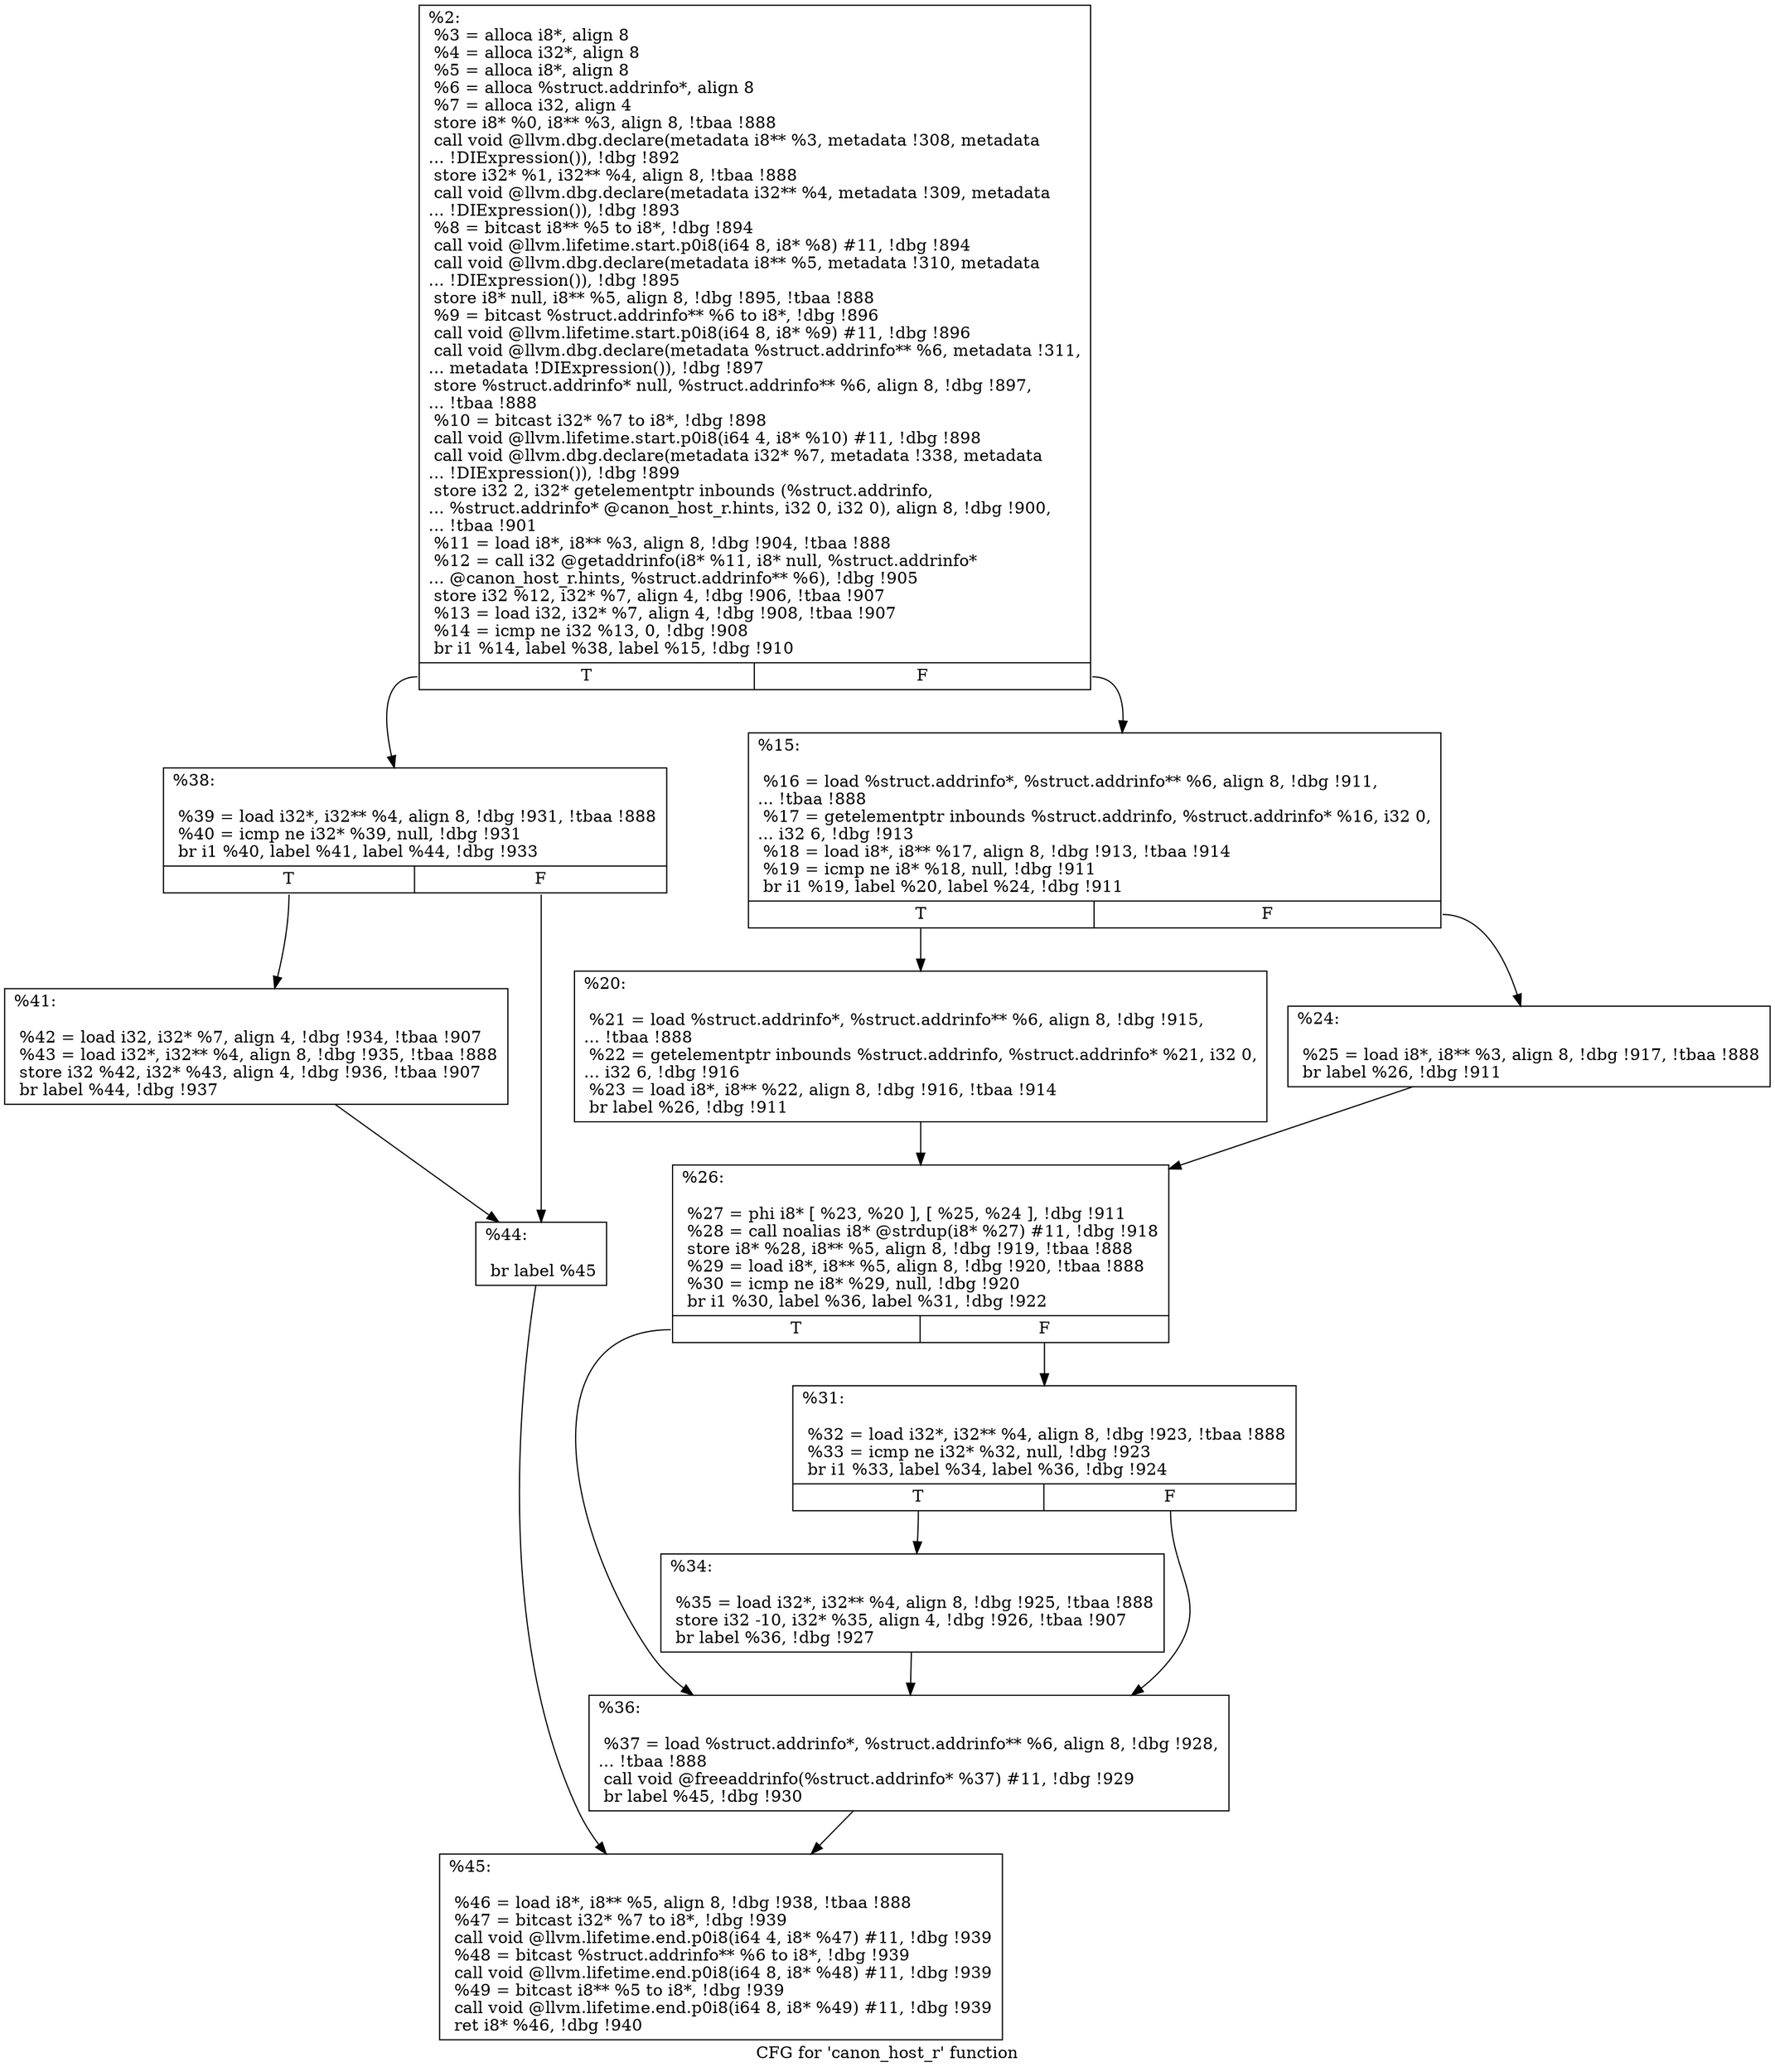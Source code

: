 digraph "CFG for 'canon_host_r' function" {
	label="CFG for 'canon_host_r' function";

	Node0x108a940 [shape=record,label="{%2:\l  %3 = alloca i8*, align 8\l  %4 = alloca i32*, align 8\l  %5 = alloca i8*, align 8\l  %6 = alloca %struct.addrinfo*, align 8\l  %7 = alloca i32, align 4\l  store i8* %0, i8** %3, align 8, !tbaa !888\l  call void @llvm.dbg.declare(metadata i8** %3, metadata !308, metadata\l... !DIExpression()), !dbg !892\l  store i32* %1, i32** %4, align 8, !tbaa !888\l  call void @llvm.dbg.declare(metadata i32** %4, metadata !309, metadata\l... !DIExpression()), !dbg !893\l  %8 = bitcast i8** %5 to i8*, !dbg !894\l  call void @llvm.lifetime.start.p0i8(i64 8, i8* %8) #11, !dbg !894\l  call void @llvm.dbg.declare(metadata i8** %5, metadata !310, metadata\l... !DIExpression()), !dbg !895\l  store i8* null, i8** %5, align 8, !dbg !895, !tbaa !888\l  %9 = bitcast %struct.addrinfo** %6 to i8*, !dbg !896\l  call void @llvm.lifetime.start.p0i8(i64 8, i8* %9) #11, !dbg !896\l  call void @llvm.dbg.declare(metadata %struct.addrinfo** %6, metadata !311,\l... metadata !DIExpression()), !dbg !897\l  store %struct.addrinfo* null, %struct.addrinfo** %6, align 8, !dbg !897,\l... !tbaa !888\l  %10 = bitcast i32* %7 to i8*, !dbg !898\l  call void @llvm.lifetime.start.p0i8(i64 4, i8* %10) #11, !dbg !898\l  call void @llvm.dbg.declare(metadata i32* %7, metadata !338, metadata\l... !DIExpression()), !dbg !899\l  store i32 2, i32* getelementptr inbounds (%struct.addrinfo,\l... %struct.addrinfo* @canon_host_r.hints, i32 0, i32 0), align 8, !dbg !900,\l... !tbaa !901\l  %11 = load i8*, i8** %3, align 8, !dbg !904, !tbaa !888\l  %12 = call i32 @getaddrinfo(i8* %11, i8* null, %struct.addrinfo*\l... @canon_host_r.hints, %struct.addrinfo** %6), !dbg !905\l  store i32 %12, i32* %7, align 4, !dbg !906, !tbaa !907\l  %13 = load i32, i32* %7, align 4, !dbg !908, !tbaa !907\l  %14 = icmp ne i32 %13, 0, !dbg !908\l  br i1 %14, label %38, label %15, !dbg !910\l|{<s0>T|<s1>F}}"];
	Node0x108a940:s0 -> Node0x10c1130;
	Node0x108a940:s1 -> Node0x10c0f00;
	Node0x10c0f00 [shape=record,label="{%15:\l\l  %16 = load %struct.addrinfo*, %struct.addrinfo** %6, align 8, !dbg !911,\l... !tbaa !888\l  %17 = getelementptr inbounds %struct.addrinfo, %struct.addrinfo* %16, i32 0,\l... i32 6, !dbg !913\l  %18 = load i8*, i8** %17, align 8, !dbg !913, !tbaa !914\l  %19 = icmp ne i8* %18, null, !dbg !911\l  br i1 %19, label %20, label %24, !dbg !911\l|{<s0>T|<s1>F}}"];
	Node0x10c0f00:s0 -> Node0x10c0f50;
	Node0x10c0f00:s1 -> Node0x10c0fa0;
	Node0x10c0f50 [shape=record,label="{%20:\l\l  %21 = load %struct.addrinfo*, %struct.addrinfo** %6, align 8, !dbg !915,\l... !tbaa !888\l  %22 = getelementptr inbounds %struct.addrinfo, %struct.addrinfo* %21, i32 0,\l... i32 6, !dbg !916\l  %23 = load i8*, i8** %22, align 8, !dbg !916, !tbaa !914\l  br label %26, !dbg !911\l}"];
	Node0x10c0f50 -> Node0x10c0ff0;
	Node0x10c0fa0 [shape=record,label="{%24:\l\l  %25 = load i8*, i8** %3, align 8, !dbg !917, !tbaa !888\l  br label %26, !dbg !911\l}"];
	Node0x10c0fa0 -> Node0x10c0ff0;
	Node0x10c0ff0 [shape=record,label="{%26:\l\l  %27 = phi i8* [ %23, %20 ], [ %25, %24 ], !dbg !911\l  %28 = call noalias i8* @strdup(i8* %27) #11, !dbg !918\l  store i8* %28, i8** %5, align 8, !dbg !919, !tbaa !888\l  %29 = load i8*, i8** %5, align 8, !dbg !920, !tbaa !888\l  %30 = icmp ne i8* %29, null, !dbg !920\l  br i1 %30, label %36, label %31, !dbg !922\l|{<s0>T|<s1>F}}"];
	Node0x10c0ff0:s0 -> Node0x10c10e0;
	Node0x10c0ff0:s1 -> Node0x10c1040;
	Node0x10c1040 [shape=record,label="{%31:\l\l  %32 = load i32*, i32** %4, align 8, !dbg !923, !tbaa !888\l  %33 = icmp ne i32* %32, null, !dbg !923\l  br i1 %33, label %34, label %36, !dbg !924\l|{<s0>T|<s1>F}}"];
	Node0x10c1040:s0 -> Node0x10c1090;
	Node0x10c1040:s1 -> Node0x10c10e0;
	Node0x10c1090 [shape=record,label="{%34:\l\l  %35 = load i32*, i32** %4, align 8, !dbg !925, !tbaa !888\l  store i32 -10, i32* %35, align 4, !dbg !926, !tbaa !907\l  br label %36, !dbg !927\l}"];
	Node0x10c1090 -> Node0x10c10e0;
	Node0x10c10e0 [shape=record,label="{%36:\l\l  %37 = load %struct.addrinfo*, %struct.addrinfo** %6, align 8, !dbg !928,\l... !tbaa !888\l  call void @freeaddrinfo(%struct.addrinfo* %37) #11, !dbg !929\l  br label %45, !dbg !930\l}"];
	Node0x10c10e0 -> Node0x10c1220;
	Node0x10c1130 [shape=record,label="{%38:\l\l  %39 = load i32*, i32** %4, align 8, !dbg !931, !tbaa !888\l  %40 = icmp ne i32* %39, null, !dbg !931\l  br i1 %40, label %41, label %44, !dbg !933\l|{<s0>T|<s1>F}}"];
	Node0x10c1130:s0 -> Node0x10c1180;
	Node0x10c1130:s1 -> Node0x10c11d0;
	Node0x10c1180 [shape=record,label="{%41:\l\l  %42 = load i32, i32* %7, align 4, !dbg !934, !tbaa !907\l  %43 = load i32*, i32** %4, align 8, !dbg !935, !tbaa !888\l  store i32 %42, i32* %43, align 4, !dbg !936, !tbaa !907\l  br label %44, !dbg !937\l}"];
	Node0x10c1180 -> Node0x10c11d0;
	Node0x10c11d0 [shape=record,label="{%44:\l\l  br label %45\l}"];
	Node0x10c11d0 -> Node0x10c1220;
	Node0x10c1220 [shape=record,label="{%45:\l\l  %46 = load i8*, i8** %5, align 8, !dbg !938, !tbaa !888\l  %47 = bitcast i32* %7 to i8*, !dbg !939\l  call void @llvm.lifetime.end.p0i8(i64 4, i8* %47) #11, !dbg !939\l  %48 = bitcast %struct.addrinfo** %6 to i8*, !dbg !939\l  call void @llvm.lifetime.end.p0i8(i64 8, i8* %48) #11, !dbg !939\l  %49 = bitcast i8** %5 to i8*, !dbg !939\l  call void @llvm.lifetime.end.p0i8(i64 8, i8* %49) #11, !dbg !939\l  ret i8* %46, !dbg !940\l}"];
}
